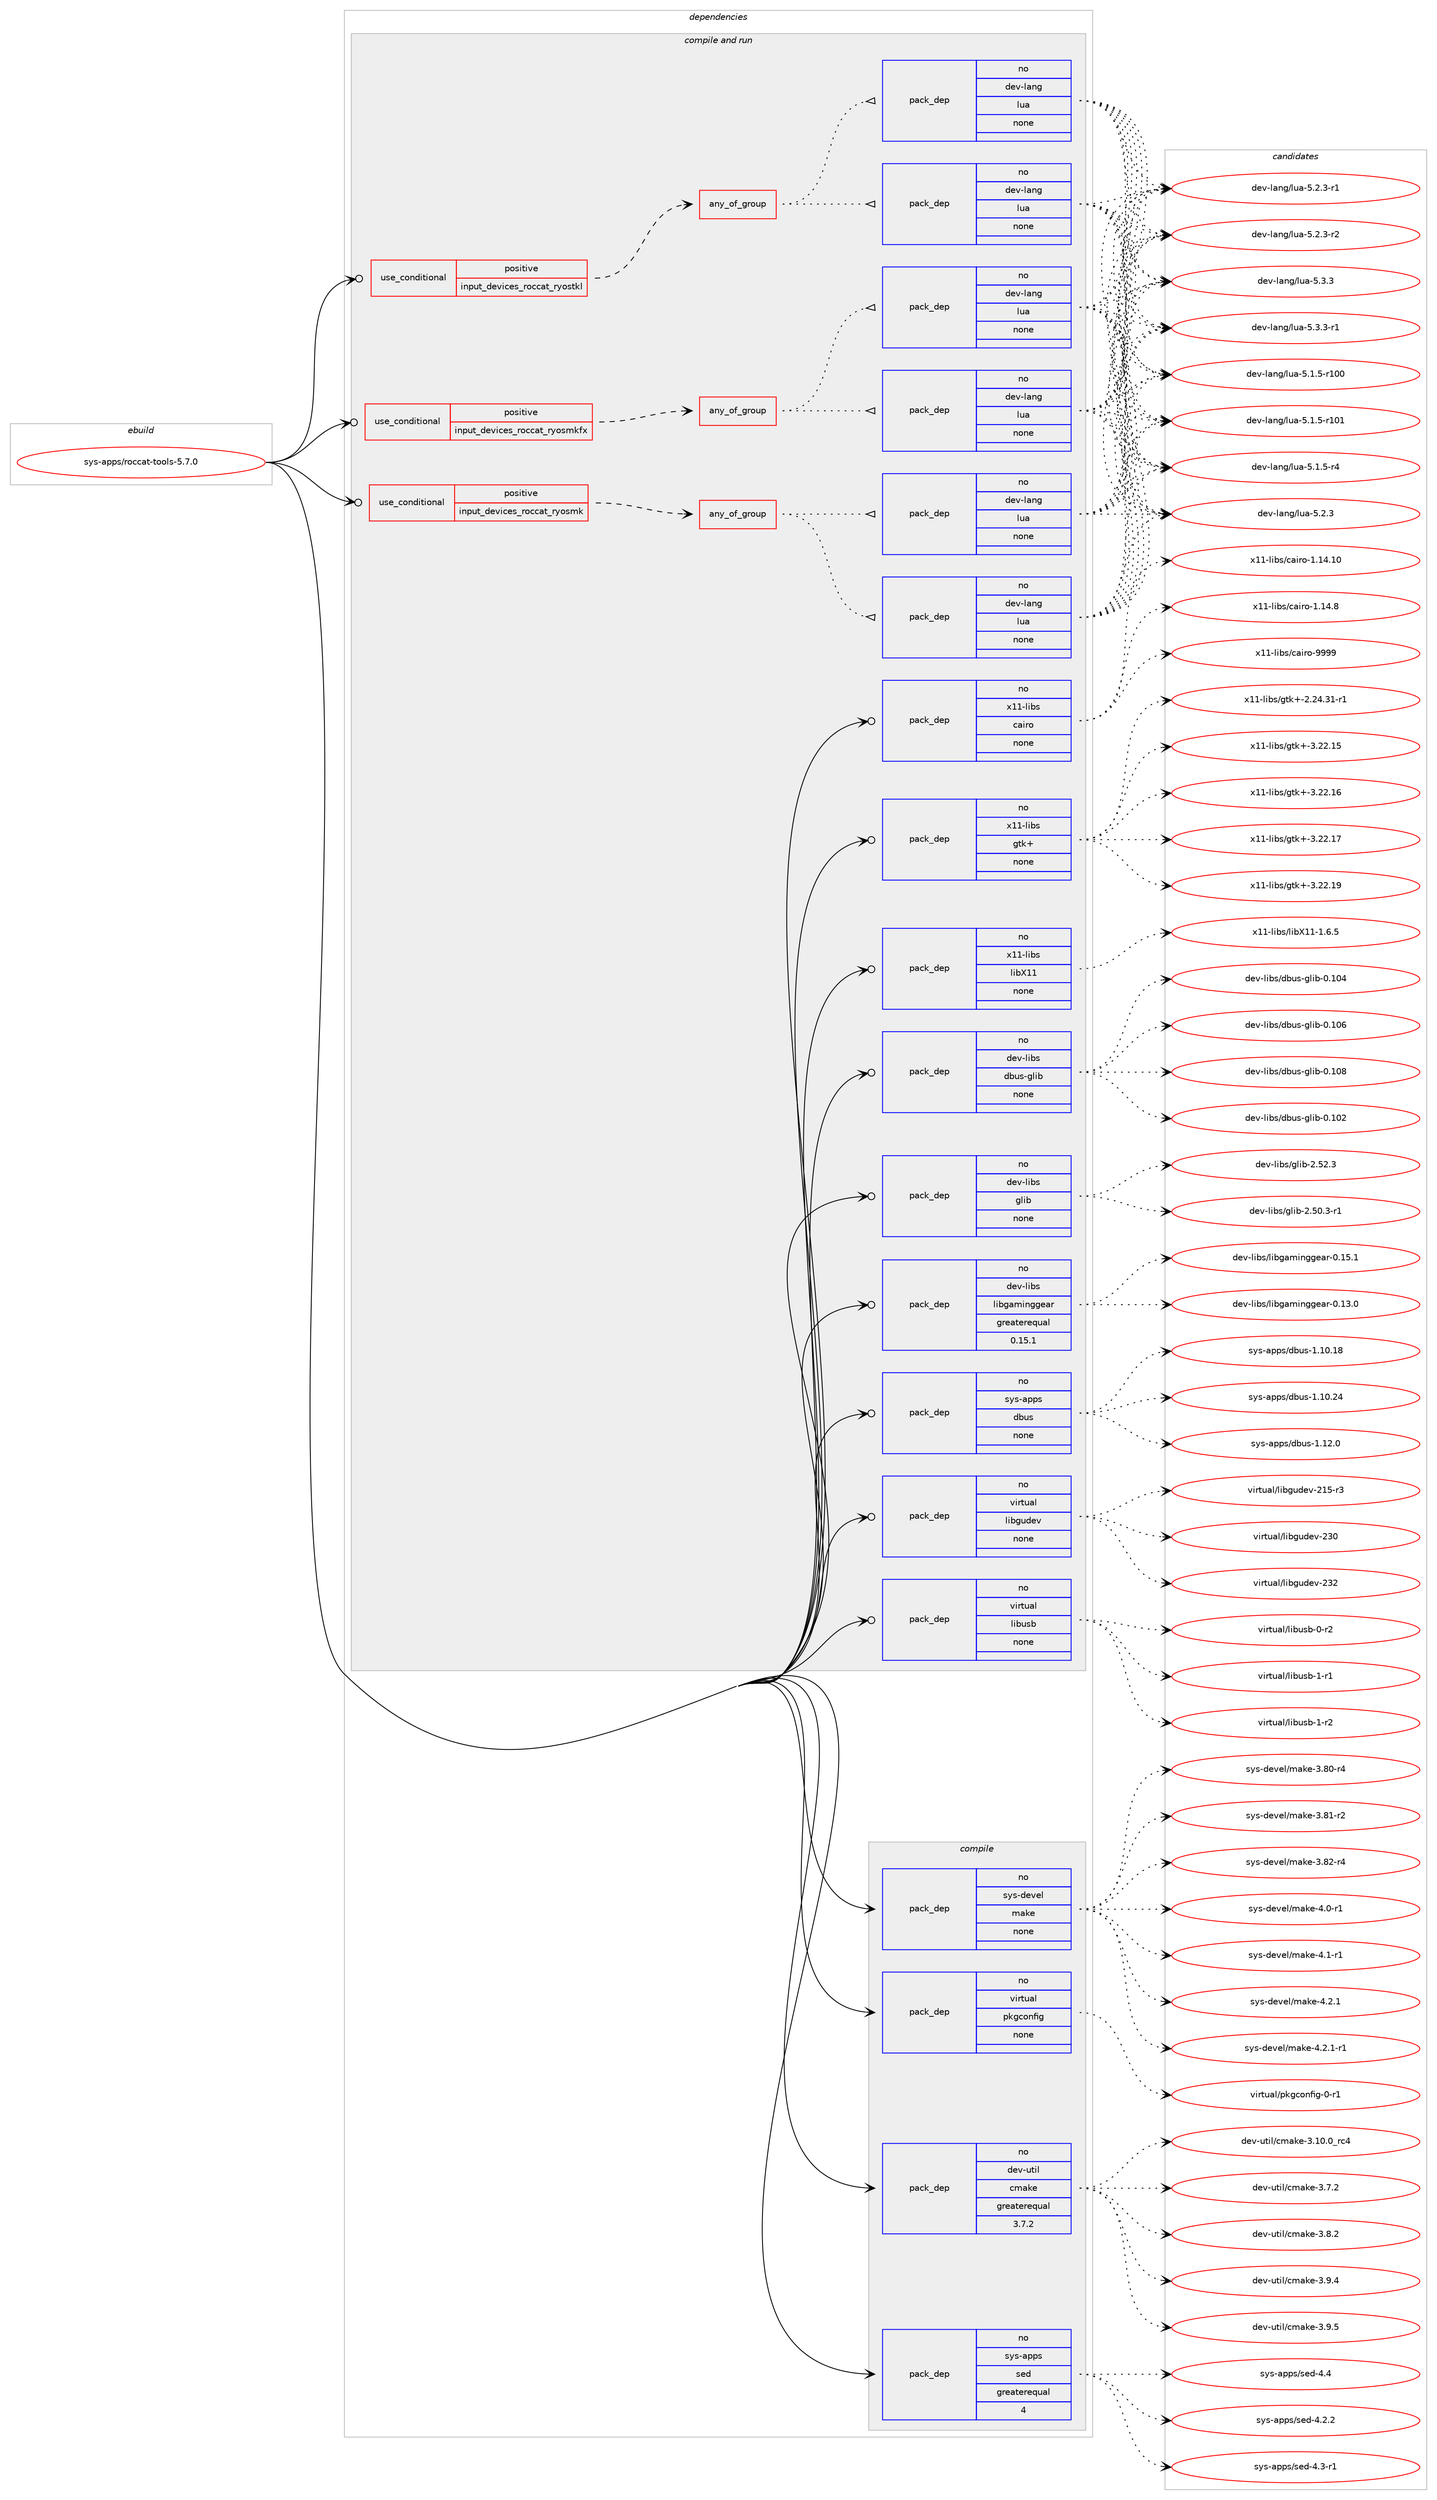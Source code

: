 digraph prolog {

# *************
# Graph options
# *************

newrank=true;
concentrate=true;
compound=true;
graph [rankdir=LR,fontname=Helvetica,fontsize=10,ranksep=1.5];#, ranksep=2.5, nodesep=0.2];
edge  [arrowhead=vee];
node  [fontname=Helvetica,fontsize=10];

# **********
# The ebuild
# **********

subgraph cluster_leftcol {
color=gray;
rank=same;
label=<<i>ebuild</i>>;
id [label="sys-apps/roccat-tools-5.7.0", color=red, width=4, href="../sys-apps/roccat-tools-5.7.0.svg"];
}

# ****************
# The dependencies
# ****************

subgraph cluster_midcol {
color=gray;
label=<<i>dependencies</i>>;
subgraph cluster_compile {
fillcolor="#eeeeee";
style=filled;
label=<<i>compile</i>>;
subgraph pack350299 {
dependency472268 [label=<<TABLE BORDER="0" CELLBORDER="1" CELLSPACING="0" CELLPADDING="4" WIDTH="220"><TR><TD ROWSPAN="6" CELLPADDING="30">pack_dep</TD></TR><TR><TD WIDTH="110">no</TD></TR><TR><TD>dev-util</TD></TR><TR><TD>cmake</TD></TR><TR><TD>greaterequal</TD></TR><TR><TD>3.7.2</TD></TR></TABLE>>, shape=none, color=blue];
}
id:e -> dependency472268:w [weight=20,style="solid",arrowhead="vee"];
subgraph pack350300 {
dependency472269 [label=<<TABLE BORDER="0" CELLBORDER="1" CELLSPACING="0" CELLPADDING="4" WIDTH="220"><TR><TD ROWSPAN="6" CELLPADDING="30">pack_dep</TD></TR><TR><TD WIDTH="110">no</TD></TR><TR><TD>sys-apps</TD></TR><TR><TD>sed</TD></TR><TR><TD>greaterequal</TD></TR><TR><TD>4</TD></TR></TABLE>>, shape=none, color=blue];
}
id:e -> dependency472269:w [weight=20,style="solid",arrowhead="vee"];
subgraph pack350301 {
dependency472270 [label=<<TABLE BORDER="0" CELLBORDER="1" CELLSPACING="0" CELLPADDING="4" WIDTH="220"><TR><TD ROWSPAN="6" CELLPADDING="30">pack_dep</TD></TR><TR><TD WIDTH="110">no</TD></TR><TR><TD>sys-devel</TD></TR><TR><TD>make</TD></TR><TR><TD>none</TD></TR><TR><TD></TD></TR></TABLE>>, shape=none, color=blue];
}
id:e -> dependency472270:w [weight=20,style="solid",arrowhead="vee"];
subgraph pack350302 {
dependency472271 [label=<<TABLE BORDER="0" CELLBORDER="1" CELLSPACING="0" CELLPADDING="4" WIDTH="220"><TR><TD ROWSPAN="6" CELLPADDING="30">pack_dep</TD></TR><TR><TD WIDTH="110">no</TD></TR><TR><TD>virtual</TD></TR><TR><TD>pkgconfig</TD></TR><TR><TD>none</TD></TR><TR><TD></TD></TR></TABLE>>, shape=none, color=blue];
}
id:e -> dependency472271:w [weight=20,style="solid",arrowhead="vee"];
}
subgraph cluster_compileandrun {
fillcolor="#eeeeee";
style=filled;
label=<<i>compile and run</i>>;
subgraph cond113819 {
dependency472272 [label=<<TABLE BORDER="0" CELLBORDER="1" CELLSPACING="0" CELLPADDING="4"><TR><TD ROWSPAN="3" CELLPADDING="10">use_conditional</TD></TR><TR><TD>positive</TD></TR><TR><TD>input_devices_roccat_ryosmk</TD></TR></TABLE>>, shape=none, color=red];
subgraph any7895 {
dependency472273 [label=<<TABLE BORDER="0" CELLBORDER="1" CELLSPACING="0" CELLPADDING="4"><TR><TD CELLPADDING="10">any_of_group</TD></TR></TABLE>>, shape=none, color=red];subgraph pack350303 {
dependency472274 [label=<<TABLE BORDER="0" CELLBORDER="1" CELLSPACING="0" CELLPADDING="4" WIDTH="220"><TR><TD ROWSPAN="6" CELLPADDING="30">pack_dep</TD></TR><TR><TD WIDTH="110">no</TD></TR><TR><TD>dev-lang</TD></TR><TR><TD>lua</TD></TR><TR><TD>none</TD></TR><TR><TD></TD></TR></TABLE>>, shape=none, color=blue];
}
dependency472273:e -> dependency472274:w [weight=20,style="dotted",arrowhead="oinv"];
subgraph pack350304 {
dependency472275 [label=<<TABLE BORDER="0" CELLBORDER="1" CELLSPACING="0" CELLPADDING="4" WIDTH="220"><TR><TD ROWSPAN="6" CELLPADDING="30">pack_dep</TD></TR><TR><TD WIDTH="110">no</TD></TR><TR><TD>dev-lang</TD></TR><TR><TD>lua</TD></TR><TR><TD>none</TD></TR><TR><TD></TD></TR></TABLE>>, shape=none, color=blue];
}
dependency472273:e -> dependency472275:w [weight=20,style="dotted",arrowhead="oinv"];
}
dependency472272:e -> dependency472273:w [weight=20,style="dashed",arrowhead="vee"];
}
id:e -> dependency472272:w [weight=20,style="solid",arrowhead="odotvee"];
subgraph cond113820 {
dependency472276 [label=<<TABLE BORDER="0" CELLBORDER="1" CELLSPACING="0" CELLPADDING="4"><TR><TD ROWSPAN="3" CELLPADDING="10">use_conditional</TD></TR><TR><TD>positive</TD></TR><TR><TD>input_devices_roccat_ryosmkfx</TD></TR></TABLE>>, shape=none, color=red];
subgraph any7896 {
dependency472277 [label=<<TABLE BORDER="0" CELLBORDER="1" CELLSPACING="0" CELLPADDING="4"><TR><TD CELLPADDING="10">any_of_group</TD></TR></TABLE>>, shape=none, color=red];subgraph pack350305 {
dependency472278 [label=<<TABLE BORDER="0" CELLBORDER="1" CELLSPACING="0" CELLPADDING="4" WIDTH="220"><TR><TD ROWSPAN="6" CELLPADDING="30">pack_dep</TD></TR><TR><TD WIDTH="110">no</TD></TR><TR><TD>dev-lang</TD></TR><TR><TD>lua</TD></TR><TR><TD>none</TD></TR><TR><TD></TD></TR></TABLE>>, shape=none, color=blue];
}
dependency472277:e -> dependency472278:w [weight=20,style="dotted",arrowhead="oinv"];
subgraph pack350306 {
dependency472279 [label=<<TABLE BORDER="0" CELLBORDER="1" CELLSPACING="0" CELLPADDING="4" WIDTH="220"><TR><TD ROWSPAN="6" CELLPADDING="30">pack_dep</TD></TR><TR><TD WIDTH="110">no</TD></TR><TR><TD>dev-lang</TD></TR><TR><TD>lua</TD></TR><TR><TD>none</TD></TR><TR><TD></TD></TR></TABLE>>, shape=none, color=blue];
}
dependency472277:e -> dependency472279:w [weight=20,style="dotted",arrowhead="oinv"];
}
dependency472276:e -> dependency472277:w [weight=20,style="dashed",arrowhead="vee"];
}
id:e -> dependency472276:w [weight=20,style="solid",arrowhead="odotvee"];
subgraph cond113821 {
dependency472280 [label=<<TABLE BORDER="0" CELLBORDER="1" CELLSPACING="0" CELLPADDING="4"><TR><TD ROWSPAN="3" CELLPADDING="10">use_conditional</TD></TR><TR><TD>positive</TD></TR><TR><TD>input_devices_roccat_ryostkl</TD></TR></TABLE>>, shape=none, color=red];
subgraph any7897 {
dependency472281 [label=<<TABLE BORDER="0" CELLBORDER="1" CELLSPACING="0" CELLPADDING="4"><TR><TD CELLPADDING="10">any_of_group</TD></TR></TABLE>>, shape=none, color=red];subgraph pack350307 {
dependency472282 [label=<<TABLE BORDER="0" CELLBORDER="1" CELLSPACING="0" CELLPADDING="4" WIDTH="220"><TR><TD ROWSPAN="6" CELLPADDING="30">pack_dep</TD></TR><TR><TD WIDTH="110">no</TD></TR><TR><TD>dev-lang</TD></TR><TR><TD>lua</TD></TR><TR><TD>none</TD></TR><TR><TD></TD></TR></TABLE>>, shape=none, color=blue];
}
dependency472281:e -> dependency472282:w [weight=20,style="dotted",arrowhead="oinv"];
subgraph pack350308 {
dependency472283 [label=<<TABLE BORDER="0" CELLBORDER="1" CELLSPACING="0" CELLPADDING="4" WIDTH="220"><TR><TD ROWSPAN="6" CELLPADDING="30">pack_dep</TD></TR><TR><TD WIDTH="110">no</TD></TR><TR><TD>dev-lang</TD></TR><TR><TD>lua</TD></TR><TR><TD>none</TD></TR><TR><TD></TD></TR></TABLE>>, shape=none, color=blue];
}
dependency472281:e -> dependency472283:w [weight=20,style="dotted",arrowhead="oinv"];
}
dependency472280:e -> dependency472281:w [weight=20,style="dashed",arrowhead="vee"];
}
id:e -> dependency472280:w [weight=20,style="solid",arrowhead="odotvee"];
subgraph pack350309 {
dependency472284 [label=<<TABLE BORDER="0" CELLBORDER="1" CELLSPACING="0" CELLPADDING="4" WIDTH="220"><TR><TD ROWSPAN="6" CELLPADDING="30">pack_dep</TD></TR><TR><TD WIDTH="110">no</TD></TR><TR><TD>dev-libs</TD></TR><TR><TD>dbus-glib</TD></TR><TR><TD>none</TD></TR><TR><TD></TD></TR></TABLE>>, shape=none, color=blue];
}
id:e -> dependency472284:w [weight=20,style="solid",arrowhead="odotvee"];
subgraph pack350310 {
dependency472285 [label=<<TABLE BORDER="0" CELLBORDER="1" CELLSPACING="0" CELLPADDING="4" WIDTH="220"><TR><TD ROWSPAN="6" CELLPADDING="30">pack_dep</TD></TR><TR><TD WIDTH="110">no</TD></TR><TR><TD>dev-libs</TD></TR><TR><TD>glib</TD></TR><TR><TD>none</TD></TR><TR><TD></TD></TR></TABLE>>, shape=none, color=blue];
}
id:e -> dependency472285:w [weight=20,style="solid",arrowhead="odotvee"];
subgraph pack350311 {
dependency472286 [label=<<TABLE BORDER="0" CELLBORDER="1" CELLSPACING="0" CELLPADDING="4" WIDTH="220"><TR><TD ROWSPAN="6" CELLPADDING="30">pack_dep</TD></TR><TR><TD WIDTH="110">no</TD></TR><TR><TD>dev-libs</TD></TR><TR><TD>libgaminggear</TD></TR><TR><TD>greaterequal</TD></TR><TR><TD>0.15.1</TD></TR></TABLE>>, shape=none, color=blue];
}
id:e -> dependency472286:w [weight=20,style="solid",arrowhead="odotvee"];
subgraph pack350312 {
dependency472287 [label=<<TABLE BORDER="0" CELLBORDER="1" CELLSPACING="0" CELLPADDING="4" WIDTH="220"><TR><TD ROWSPAN="6" CELLPADDING="30">pack_dep</TD></TR><TR><TD WIDTH="110">no</TD></TR><TR><TD>sys-apps</TD></TR><TR><TD>dbus</TD></TR><TR><TD>none</TD></TR><TR><TD></TD></TR></TABLE>>, shape=none, color=blue];
}
id:e -> dependency472287:w [weight=20,style="solid",arrowhead="odotvee"];
subgraph pack350313 {
dependency472288 [label=<<TABLE BORDER="0" CELLBORDER="1" CELLSPACING="0" CELLPADDING="4" WIDTH="220"><TR><TD ROWSPAN="6" CELLPADDING="30">pack_dep</TD></TR><TR><TD WIDTH="110">no</TD></TR><TR><TD>virtual</TD></TR><TR><TD>libgudev</TD></TR><TR><TD>none</TD></TR><TR><TD></TD></TR></TABLE>>, shape=none, color=blue];
}
id:e -> dependency472288:w [weight=20,style="solid",arrowhead="odotvee"];
subgraph pack350314 {
dependency472289 [label=<<TABLE BORDER="0" CELLBORDER="1" CELLSPACING="0" CELLPADDING="4" WIDTH="220"><TR><TD ROWSPAN="6" CELLPADDING="30">pack_dep</TD></TR><TR><TD WIDTH="110">no</TD></TR><TR><TD>virtual</TD></TR><TR><TD>libusb</TD></TR><TR><TD>none</TD></TR><TR><TD></TD></TR></TABLE>>, shape=none, color=blue];
}
id:e -> dependency472289:w [weight=20,style="solid",arrowhead="odotvee"];
subgraph pack350315 {
dependency472290 [label=<<TABLE BORDER="0" CELLBORDER="1" CELLSPACING="0" CELLPADDING="4" WIDTH="220"><TR><TD ROWSPAN="6" CELLPADDING="30">pack_dep</TD></TR><TR><TD WIDTH="110">no</TD></TR><TR><TD>x11-libs</TD></TR><TR><TD>cairo</TD></TR><TR><TD>none</TD></TR><TR><TD></TD></TR></TABLE>>, shape=none, color=blue];
}
id:e -> dependency472290:w [weight=20,style="solid",arrowhead="odotvee"];
subgraph pack350316 {
dependency472291 [label=<<TABLE BORDER="0" CELLBORDER="1" CELLSPACING="0" CELLPADDING="4" WIDTH="220"><TR><TD ROWSPAN="6" CELLPADDING="30">pack_dep</TD></TR><TR><TD WIDTH="110">no</TD></TR><TR><TD>x11-libs</TD></TR><TR><TD>gtk+</TD></TR><TR><TD>none</TD></TR><TR><TD></TD></TR></TABLE>>, shape=none, color=blue];
}
id:e -> dependency472291:w [weight=20,style="solid",arrowhead="odotvee"];
subgraph pack350317 {
dependency472292 [label=<<TABLE BORDER="0" CELLBORDER="1" CELLSPACING="0" CELLPADDING="4" WIDTH="220"><TR><TD ROWSPAN="6" CELLPADDING="30">pack_dep</TD></TR><TR><TD WIDTH="110">no</TD></TR><TR><TD>x11-libs</TD></TR><TR><TD>libX11</TD></TR><TR><TD>none</TD></TR><TR><TD></TD></TR></TABLE>>, shape=none, color=blue];
}
id:e -> dependency472292:w [weight=20,style="solid",arrowhead="odotvee"];
}
subgraph cluster_run {
fillcolor="#eeeeee";
style=filled;
label=<<i>run</i>>;
}
}

# **************
# The candidates
# **************

subgraph cluster_choices {
rank=same;
color=gray;
label=<<i>candidates</i>>;

subgraph choice350299 {
color=black;
nodesep=1;
choice1001011184511711610510847991099710710145514649484648951149952 [label="dev-util/cmake-3.10.0_rc4", color=red, width=4,href="../dev-util/cmake-3.10.0_rc4.svg"];
choice10010111845117116105108479910997107101455146554650 [label="dev-util/cmake-3.7.2", color=red, width=4,href="../dev-util/cmake-3.7.2.svg"];
choice10010111845117116105108479910997107101455146564650 [label="dev-util/cmake-3.8.2", color=red, width=4,href="../dev-util/cmake-3.8.2.svg"];
choice10010111845117116105108479910997107101455146574652 [label="dev-util/cmake-3.9.4", color=red, width=4,href="../dev-util/cmake-3.9.4.svg"];
choice10010111845117116105108479910997107101455146574653 [label="dev-util/cmake-3.9.5", color=red, width=4,href="../dev-util/cmake-3.9.5.svg"];
dependency472268:e -> choice1001011184511711610510847991099710710145514649484648951149952:w [style=dotted,weight="100"];
dependency472268:e -> choice10010111845117116105108479910997107101455146554650:w [style=dotted,weight="100"];
dependency472268:e -> choice10010111845117116105108479910997107101455146564650:w [style=dotted,weight="100"];
dependency472268:e -> choice10010111845117116105108479910997107101455146574652:w [style=dotted,weight="100"];
dependency472268:e -> choice10010111845117116105108479910997107101455146574653:w [style=dotted,weight="100"];
}
subgraph choice350300 {
color=black;
nodesep=1;
choice115121115459711211211547115101100455246504650 [label="sys-apps/sed-4.2.2", color=red, width=4,href="../sys-apps/sed-4.2.2.svg"];
choice115121115459711211211547115101100455246514511449 [label="sys-apps/sed-4.3-r1", color=red, width=4,href="../sys-apps/sed-4.3-r1.svg"];
choice11512111545971121121154711510110045524652 [label="sys-apps/sed-4.4", color=red, width=4,href="../sys-apps/sed-4.4.svg"];
dependency472269:e -> choice115121115459711211211547115101100455246504650:w [style=dotted,weight="100"];
dependency472269:e -> choice115121115459711211211547115101100455246514511449:w [style=dotted,weight="100"];
dependency472269:e -> choice11512111545971121121154711510110045524652:w [style=dotted,weight="100"];
}
subgraph choice350301 {
color=black;
nodesep=1;
choice11512111545100101118101108471099710710145514656484511452 [label="sys-devel/make-3.80-r4", color=red, width=4,href="../sys-devel/make-3.80-r4.svg"];
choice11512111545100101118101108471099710710145514656494511450 [label="sys-devel/make-3.81-r2", color=red, width=4,href="../sys-devel/make-3.81-r2.svg"];
choice11512111545100101118101108471099710710145514656504511452 [label="sys-devel/make-3.82-r4", color=red, width=4,href="../sys-devel/make-3.82-r4.svg"];
choice115121115451001011181011084710997107101455246484511449 [label="sys-devel/make-4.0-r1", color=red, width=4,href="../sys-devel/make-4.0-r1.svg"];
choice115121115451001011181011084710997107101455246494511449 [label="sys-devel/make-4.1-r1", color=red, width=4,href="../sys-devel/make-4.1-r1.svg"];
choice115121115451001011181011084710997107101455246504649 [label="sys-devel/make-4.2.1", color=red, width=4,href="../sys-devel/make-4.2.1.svg"];
choice1151211154510010111810110847109971071014552465046494511449 [label="sys-devel/make-4.2.1-r1", color=red, width=4,href="../sys-devel/make-4.2.1-r1.svg"];
dependency472270:e -> choice11512111545100101118101108471099710710145514656484511452:w [style=dotted,weight="100"];
dependency472270:e -> choice11512111545100101118101108471099710710145514656494511450:w [style=dotted,weight="100"];
dependency472270:e -> choice11512111545100101118101108471099710710145514656504511452:w [style=dotted,weight="100"];
dependency472270:e -> choice115121115451001011181011084710997107101455246484511449:w [style=dotted,weight="100"];
dependency472270:e -> choice115121115451001011181011084710997107101455246494511449:w [style=dotted,weight="100"];
dependency472270:e -> choice115121115451001011181011084710997107101455246504649:w [style=dotted,weight="100"];
dependency472270:e -> choice1151211154510010111810110847109971071014552465046494511449:w [style=dotted,weight="100"];
}
subgraph choice350302 {
color=black;
nodesep=1;
choice11810511411611797108471121071039911111010210510345484511449 [label="virtual/pkgconfig-0-r1", color=red, width=4,href="../virtual/pkgconfig-0-r1.svg"];
dependency472271:e -> choice11810511411611797108471121071039911111010210510345484511449:w [style=dotted,weight="100"];
}
subgraph choice350303 {
color=black;
nodesep=1;
choice1001011184510897110103471081179745534649465345114494848 [label="dev-lang/lua-5.1.5-r100", color=red, width=4,href="../dev-lang/lua-5.1.5-r100.svg"];
choice1001011184510897110103471081179745534649465345114494849 [label="dev-lang/lua-5.1.5-r101", color=red, width=4,href="../dev-lang/lua-5.1.5-r101.svg"];
choice100101118451089711010347108117974553464946534511452 [label="dev-lang/lua-5.1.5-r4", color=red, width=4,href="../dev-lang/lua-5.1.5-r4.svg"];
choice10010111845108971101034710811797455346504651 [label="dev-lang/lua-5.2.3", color=red, width=4,href="../dev-lang/lua-5.2.3.svg"];
choice100101118451089711010347108117974553465046514511449 [label="dev-lang/lua-5.2.3-r1", color=red, width=4,href="../dev-lang/lua-5.2.3-r1.svg"];
choice100101118451089711010347108117974553465046514511450 [label="dev-lang/lua-5.2.3-r2", color=red, width=4,href="../dev-lang/lua-5.2.3-r2.svg"];
choice10010111845108971101034710811797455346514651 [label="dev-lang/lua-5.3.3", color=red, width=4,href="../dev-lang/lua-5.3.3.svg"];
choice100101118451089711010347108117974553465146514511449 [label="dev-lang/lua-5.3.3-r1", color=red, width=4,href="../dev-lang/lua-5.3.3-r1.svg"];
dependency472274:e -> choice1001011184510897110103471081179745534649465345114494848:w [style=dotted,weight="100"];
dependency472274:e -> choice1001011184510897110103471081179745534649465345114494849:w [style=dotted,weight="100"];
dependency472274:e -> choice100101118451089711010347108117974553464946534511452:w [style=dotted,weight="100"];
dependency472274:e -> choice10010111845108971101034710811797455346504651:w [style=dotted,weight="100"];
dependency472274:e -> choice100101118451089711010347108117974553465046514511449:w [style=dotted,weight="100"];
dependency472274:e -> choice100101118451089711010347108117974553465046514511450:w [style=dotted,weight="100"];
dependency472274:e -> choice10010111845108971101034710811797455346514651:w [style=dotted,weight="100"];
dependency472274:e -> choice100101118451089711010347108117974553465146514511449:w [style=dotted,weight="100"];
}
subgraph choice350304 {
color=black;
nodesep=1;
choice1001011184510897110103471081179745534649465345114494848 [label="dev-lang/lua-5.1.5-r100", color=red, width=4,href="../dev-lang/lua-5.1.5-r100.svg"];
choice1001011184510897110103471081179745534649465345114494849 [label="dev-lang/lua-5.1.5-r101", color=red, width=4,href="../dev-lang/lua-5.1.5-r101.svg"];
choice100101118451089711010347108117974553464946534511452 [label="dev-lang/lua-5.1.5-r4", color=red, width=4,href="../dev-lang/lua-5.1.5-r4.svg"];
choice10010111845108971101034710811797455346504651 [label="dev-lang/lua-5.2.3", color=red, width=4,href="../dev-lang/lua-5.2.3.svg"];
choice100101118451089711010347108117974553465046514511449 [label="dev-lang/lua-5.2.3-r1", color=red, width=4,href="../dev-lang/lua-5.2.3-r1.svg"];
choice100101118451089711010347108117974553465046514511450 [label="dev-lang/lua-5.2.3-r2", color=red, width=4,href="../dev-lang/lua-5.2.3-r2.svg"];
choice10010111845108971101034710811797455346514651 [label="dev-lang/lua-5.3.3", color=red, width=4,href="../dev-lang/lua-5.3.3.svg"];
choice100101118451089711010347108117974553465146514511449 [label="dev-lang/lua-5.3.3-r1", color=red, width=4,href="../dev-lang/lua-5.3.3-r1.svg"];
dependency472275:e -> choice1001011184510897110103471081179745534649465345114494848:w [style=dotted,weight="100"];
dependency472275:e -> choice1001011184510897110103471081179745534649465345114494849:w [style=dotted,weight="100"];
dependency472275:e -> choice100101118451089711010347108117974553464946534511452:w [style=dotted,weight="100"];
dependency472275:e -> choice10010111845108971101034710811797455346504651:w [style=dotted,weight="100"];
dependency472275:e -> choice100101118451089711010347108117974553465046514511449:w [style=dotted,weight="100"];
dependency472275:e -> choice100101118451089711010347108117974553465046514511450:w [style=dotted,weight="100"];
dependency472275:e -> choice10010111845108971101034710811797455346514651:w [style=dotted,weight="100"];
dependency472275:e -> choice100101118451089711010347108117974553465146514511449:w [style=dotted,weight="100"];
}
subgraph choice350305 {
color=black;
nodesep=1;
choice1001011184510897110103471081179745534649465345114494848 [label="dev-lang/lua-5.1.5-r100", color=red, width=4,href="../dev-lang/lua-5.1.5-r100.svg"];
choice1001011184510897110103471081179745534649465345114494849 [label="dev-lang/lua-5.1.5-r101", color=red, width=4,href="../dev-lang/lua-5.1.5-r101.svg"];
choice100101118451089711010347108117974553464946534511452 [label="dev-lang/lua-5.1.5-r4", color=red, width=4,href="../dev-lang/lua-5.1.5-r4.svg"];
choice10010111845108971101034710811797455346504651 [label="dev-lang/lua-5.2.3", color=red, width=4,href="../dev-lang/lua-5.2.3.svg"];
choice100101118451089711010347108117974553465046514511449 [label="dev-lang/lua-5.2.3-r1", color=red, width=4,href="../dev-lang/lua-5.2.3-r1.svg"];
choice100101118451089711010347108117974553465046514511450 [label="dev-lang/lua-5.2.3-r2", color=red, width=4,href="../dev-lang/lua-5.2.3-r2.svg"];
choice10010111845108971101034710811797455346514651 [label="dev-lang/lua-5.3.3", color=red, width=4,href="../dev-lang/lua-5.3.3.svg"];
choice100101118451089711010347108117974553465146514511449 [label="dev-lang/lua-5.3.3-r1", color=red, width=4,href="../dev-lang/lua-5.3.3-r1.svg"];
dependency472278:e -> choice1001011184510897110103471081179745534649465345114494848:w [style=dotted,weight="100"];
dependency472278:e -> choice1001011184510897110103471081179745534649465345114494849:w [style=dotted,weight="100"];
dependency472278:e -> choice100101118451089711010347108117974553464946534511452:w [style=dotted,weight="100"];
dependency472278:e -> choice10010111845108971101034710811797455346504651:w [style=dotted,weight="100"];
dependency472278:e -> choice100101118451089711010347108117974553465046514511449:w [style=dotted,weight="100"];
dependency472278:e -> choice100101118451089711010347108117974553465046514511450:w [style=dotted,weight="100"];
dependency472278:e -> choice10010111845108971101034710811797455346514651:w [style=dotted,weight="100"];
dependency472278:e -> choice100101118451089711010347108117974553465146514511449:w [style=dotted,weight="100"];
}
subgraph choice350306 {
color=black;
nodesep=1;
choice1001011184510897110103471081179745534649465345114494848 [label="dev-lang/lua-5.1.5-r100", color=red, width=4,href="../dev-lang/lua-5.1.5-r100.svg"];
choice1001011184510897110103471081179745534649465345114494849 [label="dev-lang/lua-5.1.5-r101", color=red, width=4,href="../dev-lang/lua-5.1.5-r101.svg"];
choice100101118451089711010347108117974553464946534511452 [label="dev-lang/lua-5.1.5-r4", color=red, width=4,href="../dev-lang/lua-5.1.5-r4.svg"];
choice10010111845108971101034710811797455346504651 [label="dev-lang/lua-5.2.3", color=red, width=4,href="../dev-lang/lua-5.2.3.svg"];
choice100101118451089711010347108117974553465046514511449 [label="dev-lang/lua-5.2.3-r1", color=red, width=4,href="../dev-lang/lua-5.2.3-r1.svg"];
choice100101118451089711010347108117974553465046514511450 [label="dev-lang/lua-5.2.3-r2", color=red, width=4,href="../dev-lang/lua-5.2.3-r2.svg"];
choice10010111845108971101034710811797455346514651 [label="dev-lang/lua-5.3.3", color=red, width=4,href="../dev-lang/lua-5.3.3.svg"];
choice100101118451089711010347108117974553465146514511449 [label="dev-lang/lua-5.3.3-r1", color=red, width=4,href="../dev-lang/lua-5.3.3-r1.svg"];
dependency472279:e -> choice1001011184510897110103471081179745534649465345114494848:w [style=dotted,weight="100"];
dependency472279:e -> choice1001011184510897110103471081179745534649465345114494849:w [style=dotted,weight="100"];
dependency472279:e -> choice100101118451089711010347108117974553464946534511452:w [style=dotted,weight="100"];
dependency472279:e -> choice10010111845108971101034710811797455346504651:w [style=dotted,weight="100"];
dependency472279:e -> choice100101118451089711010347108117974553465046514511449:w [style=dotted,weight="100"];
dependency472279:e -> choice100101118451089711010347108117974553465046514511450:w [style=dotted,weight="100"];
dependency472279:e -> choice10010111845108971101034710811797455346514651:w [style=dotted,weight="100"];
dependency472279:e -> choice100101118451089711010347108117974553465146514511449:w [style=dotted,weight="100"];
}
subgraph choice350307 {
color=black;
nodesep=1;
choice1001011184510897110103471081179745534649465345114494848 [label="dev-lang/lua-5.1.5-r100", color=red, width=4,href="../dev-lang/lua-5.1.5-r100.svg"];
choice1001011184510897110103471081179745534649465345114494849 [label="dev-lang/lua-5.1.5-r101", color=red, width=4,href="../dev-lang/lua-5.1.5-r101.svg"];
choice100101118451089711010347108117974553464946534511452 [label="dev-lang/lua-5.1.5-r4", color=red, width=4,href="../dev-lang/lua-5.1.5-r4.svg"];
choice10010111845108971101034710811797455346504651 [label="dev-lang/lua-5.2.3", color=red, width=4,href="../dev-lang/lua-5.2.3.svg"];
choice100101118451089711010347108117974553465046514511449 [label="dev-lang/lua-5.2.3-r1", color=red, width=4,href="../dev-lang/lua-5.2.3-r1.svg"];
choice100101118451089711010347108117974553465046514511450 [label="dev-lang/lua-5.2.3-r2", color=red, width=4,href="../dev-lang/lua-5.2.3-r2.svg"];
choice10010111845108971101034710811797455346514651 [label="dev-lang/lua-5.3.3", color=red, width=4,href="../dev-lang/lua-5.3.3.svg"];
choice100101118451089711010347108117974553465146514511449 [label="dev-lang/lua-5.3.3-r1", color=red, width=4,href="../dev-lang/lua-5.3.3-r1.svg"];
dependency472282:e -> choice1001011184510897110103471081179745534649465345114494848:w [style=dotted,weight="100"];
dependency472282:e -> choice1001011184510897110103471081179745534649465345114494849:w [style=dotted,weight="100"];
dependency472282:e -> choice100101118451089711010347108117974553464946534511452:w [style=dotted,weight="100"];
dependency472282:e -> choice10010111845108971101034710811797455346504651:w [style=dotted,weight="100"];
dependency472282:e -> choice100101118451089711010347108117974553465046514511449:w [style=dotted,weight="100"];
dependency472282:e -> choice100101118451089711010347108117974553465046514511450:w [style=dotted,weight="100"];
dependency472282:e -> choice10010111845108971101034710811797455346514651:w [style=dotted,weight="100"];
dependency472282:e -> choice100101118451089711010347108117974553465146514511449:w [style=dotted,weight="100"];
}
subgraph choice350308 {
color=black;
nodesep=1;
choice1001011184510897110103471081179745534649465345114494848 [label="dev-lang/lua-5.1.5-r100", color=red, width=4,href="../dev-lang/lua-5.1.5-r100.svg"];
choice1001011184510897110103471081179745534649465345114494849 [label="dev-lang/lua-5.1.5-r101", color=red, width=4,href="../dev-lang/lua-5.1.5-r101.svg"];
choice100101118451089711010347108117974553464946534511452 [label="dev-lang/lua-5.1.5-r4", color=red, width=4,href="../dev-lang/lua-5.1.5-r4.svg"];
choice10010111845108971101034710811797455346504651 [label="dev-lang/lua-5.2.3", color=red, width=4,href="../dev-lang/lua-5.2.3.svg"];
choice100101118451089711010347108117974553465046514511449 [label="dev-lang/lua-5.2.3-r1", color=red, width=4,href="../dev-lang/lua-5.2.3-r1.svg"];
choice100101118451089711010347108117974553465046514511450 [label="dev-lang/lua-5.2.3-r2", color=red, width=4,href="../dev-lang/lua-5.2.3-r2.svg"];
choice10010111845108971101034710811797455346514651 [label="dev-lang/lua-5.3.3", color=red, width=4,href="../dev-lang/lua-5.3.3.svg"];
choice100101118451089711010347108117974553465146514511449 [label="dev-lang/lua-5.3.3-r1", color=red, width=4,href="../dev-lang/lua-5.3.3-r1.svg"];
dependency472283:e -> choice1001011184510897110103471081179745534649465345114494848:w [style=dotted,weight="100"];
dependency472283:e -> choice1001011184510897110103471081179745534649465345114494849:w [style=dotted,weight="100"];
dependency472283:e -> choice100101118451089711010347108117974553464946534511452:w [style=dotted,weight="100"];
dependency472283:e -> choice10010111845108971101034710811797455346504651:w [style=dotted,weight="100"];
dependency472283:e -> choice100101118451089711010347108117974553465046514511449:w [style=dotted,weight="100"];
dependency472283:e -> choice100101118451089711010347108117974553465046514511450:w [style=dotted,weight="100"];
dependency472283:e -> choice10010111845108971101034710811797455346514651:w [style=dotted,weight="100"];
dependency472283:e -> choice100101118451089711010347108117974553465146514511449:w [style=dotted,weight="100"];
}
subgraph choice350309 {
color=black;
nodesep=1;
choice100101118451081059811547100981171154510310810598454846494850 [label="dev-libs/dbus-glib-0.102", color=red, width=4,href="../dev-libs/dbus-glib-0.102.svg"];
choice100101118451081059811547100981171154510310810598454846494852 [label="dev-libs/dbus-glib-0.104", color=red, width=4,href="../dev-libs/dbus-glib-0.104.svg"];
choice100101118451081059811547100981171154510310810598454846494854 [label="dev-libs/dbus-glib-0.106", color=red, width=4,href="../dev-libs/dbus-glib-0.106.svg"];
choice100101118451081059811547100981171154510310810598454846494856 [label="dev-libs/dbus-glib-0.108", color=red, width=4,href="../dev-libs/dbus-glib-0.108.svg"];
dependency472284:e -> choice100101118451081059811547100981171154510310810598454846494850:w [style=dotted,weight="100"];
dependency472284:e -> choice100101118451081059811547100981171154510310810598454846494852:w [style=dotted,weight="100"];
dependency472284:e -> choice100101118451081059811547100981171154510310810598454846494854:w [style=dotted,weight="100"];
dependency472284:e -> choice100101118451081059811547100981171154510310810598454846494856:w [style=dotted,weight="100"];
}
subgraph choice350310 {
color=black;
nodesep=1;
choice10010111845108105981154710310810598455046534846514511449 [label="dev-libs/glib-2.50.3-r1", color=red, width=4,href="../dev-libs/glib-2.50.3-r1.svg"];
choice1001011184510810598115471031081059845504653504651 [label="dev-libs/glib-2.52.3", color=red, width=4,href="../dev-libs/glib-2.52.3.svg"];
dependency472285:e -> choice10010111845108105981154710310810598455046534846514511449:w [style=dotted,weight="100"];
dependency472285:e -> choice1001011184510810598115471031081059845504653504651:w [style=dotted,weight="100"];
}
subgraph choice350311 {
color=black;
nodesep=1;
choice10010111845108105981154710810598103971091051101031031019711445484649514648 [label="dev-libs/libgaminggear-0.13.0", color=red, width=4,href="../dev-libs/libgaminggear-0.13.0.svg"];
choice10010111845108105981154710810598103971091051101031031019711445484649534649 [label="dev-libs/libgaminggear-0.15.1", color=red, width=4,href="../dev-libs/libgaminggear-0.15.1.svg"];
dependency472286:e -> choice10010111845108105981154710810598103971091051101031031019711445484649514648:w [style=dotted,weight="100"];
dependency472286:e -> choice10010111845108105981154710810598103971091051101031031019711445484649534649:w [style=dotted,weight="100"];
}
subgraph choice350312 {
color=black;
nodesep=1;
choice115121115459711211211547100981171154549464948464956 [label="sys-apps/dbus-1.10.18", color=red, width=4,href="../sys-apps/dbus-1.10.18.svg"];
choice115121115459711211211547100981171154549464948465052 [label="sys-apps/dbus-1.10.24", color=red, width=4,href="../sys-apps/dbus-1.10.24.svg"];
choice1151211154597112112115471009811711545494649504648 [label="sys-apps/dbus-1.12.0", color=red, width=4,href="../sys-apps/dbus-1.12.0.svg"];
dependency472287:e -> choice115121115459711211211547100981171154549464948464956:w [style=dotted,weight="100"];
dependency472287:e -> choice115121115459711211211547100981171154549464948465052:w [style=dotted,weight="100"];
dependency472287:e -> choice1151211154597112112115471009811711545494649504648:w [style=dotted,weight="100"];
}
subgraph choice350313 {
color=black;
nodesep=1;
choice118105114116117971084710810598103117100101118455049534511451 [label="virtual/libgudev-215-r3", color=red, width=4,href="../virtual/libgudev-215-r3.svg"];
choice11810511411611797108471081059810311710010111845505148 [label="virtual/libgudev-230", color=red, width=4,href="../virtual/libgudev-230.svg"];
choice11810511411611797108471081059810311710010111845505150 [label="virtual/libgudev-232", color=red, width=4,href="../virtual/libgudev-232.svg"];
dependency472288:e -> choice118105114116117971084710810598103117100101118455049534511451:w [style=dotted,weight="100"];
dependency472288:e -> choice11810511411611797108471081059810311710010111845505148:w [style=dotted,weight="100"];
dependency472288:e -> choice11810511411611797108471081059810311710010111845505150:w [style=dotted,weight="100"];
}
subgraph choice350314 {
color=black;
nodesep=1;
choice1181051141161179710847108105981171159845484511450 [label="virtual/libusb-0-r2", color=red, width=4,href="../virtual/libusb-0-r2.svg"];
choice1181051141161179710847108105981171159845494511449 [label="virtual/libusb-1-r1", color=red, width=4,href="../virtual/libusb-1-r1.svg"];
choice1181051141161179710847108105981171159845494511450 [label="virtual/libusb-1-r2", color=red, width=4,href="../virtual/libusb-1-r2.svg"];
dependency472289:e -> choice1181051141161179710847108105981171159845484511450:w [style=dotted,weight="100"];
dependency472289:e -> choice1181051141161179710847108105981171159845494511449:w [style=dotted,weight="100"];
dependency472289:e -> choice1181051141161179710847108105981171159845494511450:w [style=dotted,weight="100"];
}
subgraph choice350315 {
color=black;
nodesep=1;
choice120494945108105981154799971051141114549464952464948 [label="x11-libs/cairo-1.14.10", color=red, width=4,href="../x11-libs/cairo-1.14.10.svg"];
choice1204949451081059811547999710511411145494649524656 [label="x11-libs/cairo-1.14.8", color=red, width=4,href="../x11-libs/cairo-1.14.8.svg"];
choice120494945108105981154799971051141114557575757 [label="x11-libs/cairo-9999", color=red, width=4,href="../x11-libs/cairo-9999.svg"];
dependency472290:e -> choice120494945108105981154799971051141114549464952464948:w [style=dotted,weight="100"];
dependency472290:e -> choice1204949451081059811547999710511411145494649524656:w [style=dotted,weight="100"];
dependency472290:e -> choice120494945108105981154799971051141114557575757:w [style=dotted,weight="100"];
}
subgraph choice350316 {
color=black;
nodesep=1;
choice12049494510810598115471031161074345504650524651494511449 [label="x11-libs/gtk+-2.24.31-r1", color=red, width=4,href="../x11-libs/gtk+-2.24.31-r1.svg"];
choice1204949451081059811547103116107434551465050464953 [label="x11-libs/gtk+-3.22.15", color=red, width=4,href="../x11-libs/gtk+-3.22.15.svg"];
choice1204949451081059811547103116107434551465050464954 [label="x11-libs/gtk+-3.22.16", color=red, width=4,href="../x11-libs/gtk+-3.22.16.svg"];
choice1204949451081059811547103116107434551465050464955 [label="x11-libs/gtk+-3.22.17", color=red, width=4,href="../x11-libs/gtk+-3.22.17.svg"];
choice1204949451081059811547103116107434551465050464957 [label="x11-libs/gtk+-3.22.19", color=red, width=4,href="../x11-libs/gtk+-3.22.19.svg"];
dependency472291:e -> choice12049494510810598115471031161074345504650524651494511449:w [style=dotted,weight="100"];
dependency472291:e -> choice1204949451081059811547103116107434551465050464953:w [style=dotted,weight="100"];
dependency472291:e -> choice1204949451081059811547103116107434551465050464954:w [style=dotted,weight="100"];
dependency472291:e -> choice1204949451081059811547103116107434551465050464955:w [style=dotted,weight="100"];
dependency472291:e -> choice1204949451081059811547103116107434551465050464957:w [style=dotted,weight="100"];
}
subgraph choice350317 {
color=black;
nodesep=1;
choice120494945108105981154710810598884949454946544653 [label="x11-libs/libX11-1.6.5", color=red, width=4,href="../x11-libs/libX11-1.6.5.svg"];
dependency472292:e -> choice120494945108105981154710810598884949454946544653:w [style=dotted,weight="100"];
}
}

}
